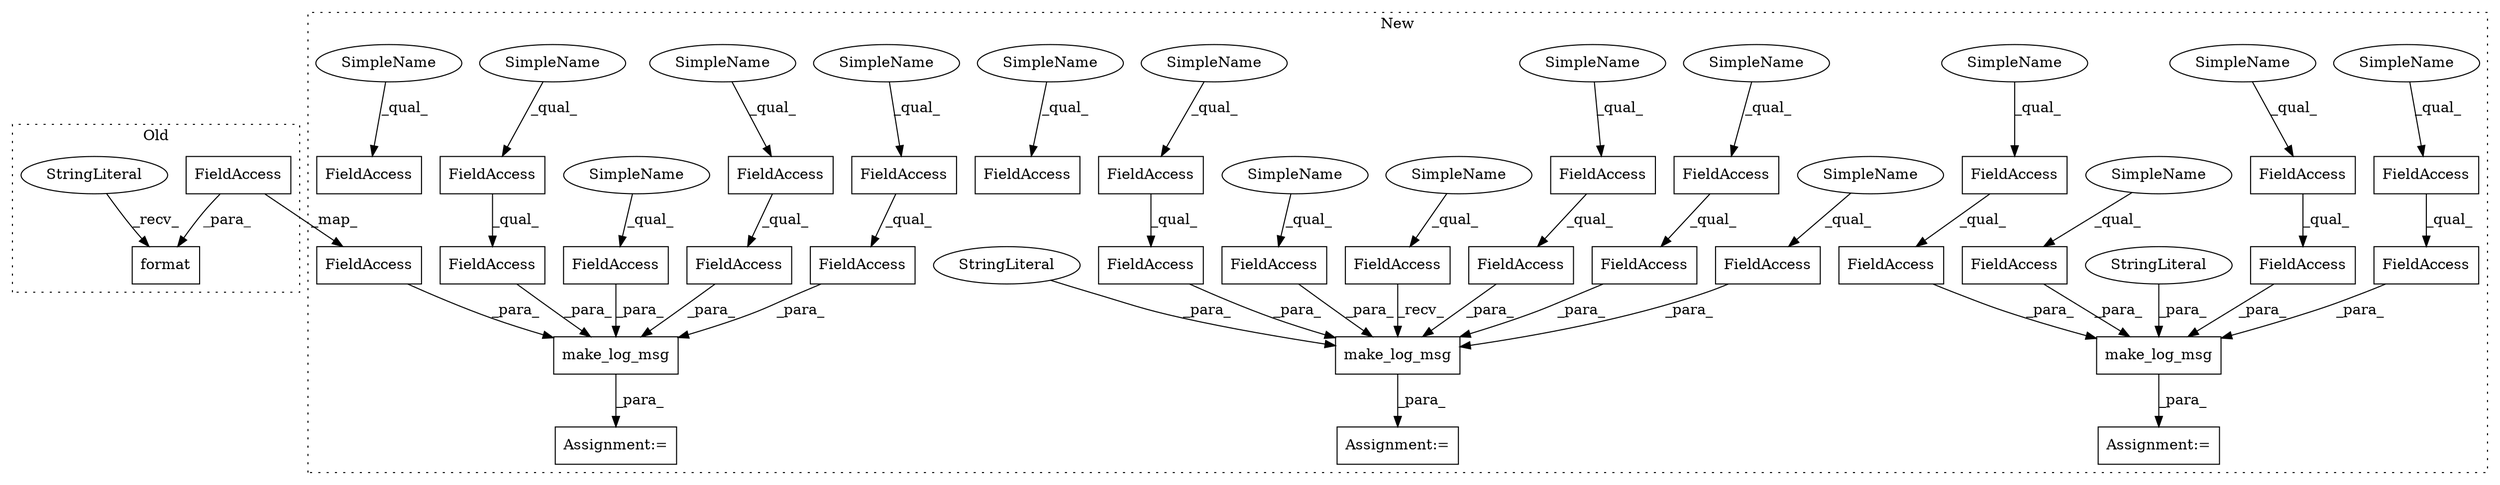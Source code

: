 digraph G {
subgraph cluster0 {
1 [label="format" a="32" s="2822,2843" l="7,1" shape="box"];
6 [label="StringLiteral" a="45" s="2789" l="32" shape="ellipse"];
36 [label="FieldAccess" a="22" s="2829" l="14" shape="box"];
label = "Old";
style="dotted";
}
subgraph cluster1 {
2 [label="make_log_msg" a="32" s="3068,3207" l="13,1" shape="box"];
3 [label="FieldAccess" a="22" s="3102" l="20" shape="box"];
4 [label="FieldAccess" a="22" s="3081" l="20" shape="box"];
5 [label="StringLiteral" a="45" s="3155" l="27" shape="ellipse"];
7 [label="Assignment:=" a="7" s="3054" l="1" shape="box"];
8 [label="FieldAccess" a="22" s="3102" l="12" shape="box"];
9 [label="FieldAccess" a="22" s="3183" l="24" shape="box"];
10 [label="FieldAccess" a="22" s="3138" l="16" shape="box"];
11 [label="FieldAccess" a="22" s="3183" l="12" shape="box"];
12 [label="FieldAccess" a="22" s="3081" l="12" shape="box"];
13 [label="FieldAccess" a="22" s="3468" l="12" shape="box"];
14 [label="FieldAccess" a="22" s="2955" l="16" shape="box"];
15 [label="make_log_msg" a="32" s="2885,3000" l="13,1" shape="box"];
16 [label="FieldAccess" a="22" s="2919" l="20" shape="box"];
17 [label="FieldAccess" a="22" s="2976" l="24" shape="box"];
18 [label="FieldAccess" a="22" s="2919" l="12" shape="box"];
19 [label="FieldAccess" a="22" s="2976" l="12" shape="box"];
20 [label="FieldAccess" a="22" s="3570" l="12" shape="box"];
21 [label="FieldAccess" a="22" s="2898" l="12" shape="box"];
22 [label="FieldAccess" a="22" s="2898" l="20" shape="box"];
23 [label="Assignment:=" a="7" s="2871" l="1" shape="box"];
24 [label="FieldAccess" a="22" s="3489" l="12" shape="box"];
25 [label="FieldAccess" a="22" s="3489" l="20" shape="box"];
26 [label="FieldAccess" a="22" s="3510" l="14" shape="box"];
27 [label="FieldAccess" a="22" s="2024" l="12" shape="box"];
28 [label="FieldAccess" a="22" s="3468" l="20" shape="box"];
29 [label="FieldAccess" a="22" s="2060" l="16" shape="box"];
30 [label="FieldAccess" a="22" s="3570" l="24" shape="box"];
31 [label="make_log_msg" a="32" s="3455,3594" l="13,1" shape="box"];
32 [label="Assignment:=" a="7" s="3441" l="1" shape="box"];
33 [label="FieldAccess" a="22" s="3525" l="16" shape="box"];
34 [label="FieldAccess" a="22" s="3442" l="12" shape="box"];
35 [label="StringLiteral" a="45" s="3542" l="27" shape="ellipse"];
37 [label="FieldAccess" a="22" s="2940" l="14" shape="box"];
38 [label="SimpleName" a="42" s="3525" l="4" shape="ellipse"];
39 [label="SimpleName" a="42" s="2955" l="4" shape="ellipse"];
40 [label="SimpleName" a="42" s="3489" l="4" shape="ellipse"];
41 [label="SimpleName" a="42" s="3138" l="4" shape="ellipse"];
42 [label="SimpleName" a="42" s="3102" l="4" shape="ellipse"];
43 [label="SimpleName" a="42" s="3510" l="4" shape="ellipse"];
44 [label="SimpleName" a="42" s="2919" l="4" shape="ellipse"];
45 [label="SimpleName" a="42" s="3081" l="4" shape="ellipse"];
46 [label="SimpleName" a="42" s="2898" l="4" shape="ellipse"];
47 [label="SimpleName" a="42" s="3570" l="4" shape="ellipse"];
48 [label="SimpleName" a="42" s="2024" l="4" shape="ellipse"];
49 [label="SimpleName" a="42" s="2976" l="4" shape="ellipse"];
50 [label="SimpleName" a="42" s="3183" l="4" shape="ellipse"];
51 [label="SimpleName" a="42" s="3468" l="4" shape="ellipse"];
52 [label="SimpleName" a="42" s="3442" l="4" shape="ellipse"];
53 [label="SimpleName" a="42" s="2060" l="4" shape="ellipse"];
label = "New";
style="dotted";
}
2 -> 7 [label="_para_"];
3 -> 2 [label="_para_"];
4 -> 2 [label="_para_"];
5 -> 2 [label="_para_"];
6 -> 1 [label="_recv_"];
8 -> 3 [label="_qual_"];
9 -> 2 [label="_para_"];
10 -> 2 [label="_para_"];
11 -> 9 [label="_qual_"];
12 -> 4 [label="_qual_"];
13 -> 28 [label="_qual_"];
14 -> 15 [label="_para_"];
15 -> 23 [label="_para_"];
16 -> 15 [label="_para_"];
17 -> 15 [label="_para_"];
18 -> 16 [label="_qual_"];
19 -> 17 [label="_qual_"];
20 -> 30 [label="_qual_"];
21 -> 22 [label="_qual_"];
22 -> 15 [label="_para_"];
24 -> 25 [label="_qual_"];
25 -> 31 [label="_para_"];
26 -> 31 [label="_para_"];
28 -> 31 [label="_para_"];
30 -> 31 [label="_para_"];
31 -> 32 [label="_para_"];
33 -> 31 [label="_para_"];
34 -> 31 [label="_recv_"];
35 -> 31 [label="_para_"];
36 -> 1 [label="_para_"];
36 -> 37 [label="_map_"];
37 -> 15 [label="_para_"];
38 -> 33 [label="_qual_"];
39 -> 14 [label="_qual_"];
40 -> 24 [label="_qual_"];
41 -> 10 [label="_qual_"];
42 -> 8 [label="_qual_"];
43 -> 26 [label="_qual_"];
44 -> 18 [label="_qual_"];
45 -> 12 [label="_qual_"];
46 -> 21 [label="_qual_"];
47 -> 20 [label="_qual_"];
48 -> 27 [label="_qual_"];
49 -> 19 [label="_qual_"];
50 -> 11 [label="_qual_"];
51 -> 13 [label="_qual_"];
52 -> 34 [label="_qual_"];
53 -> 29 [label="_qual_"];
}